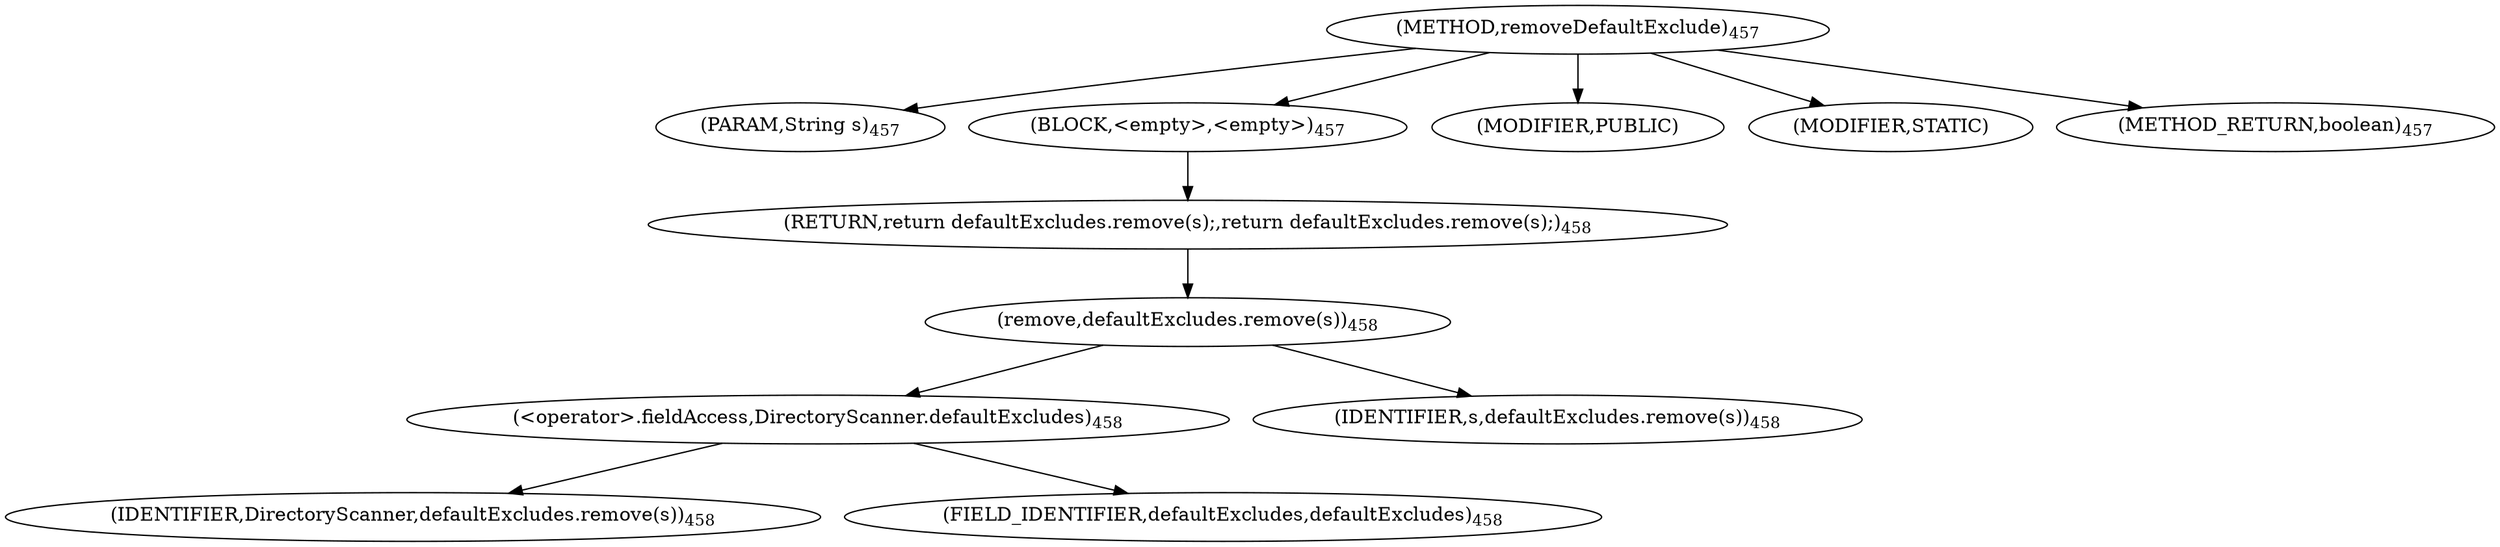 digraph "removeDefaultExclude" {  
"358" [label = <(METHOD,removeDefaultExclude)<SUB>457</SUB>> ]
"359" [label = <(PARAM,String s)<SUB>457</SUB>> ]
"360" [label = <(BLOCK,&lt;empty&gt;,&lt;empty&gt;)<SUB>457</SUB>> ]
"361" [label = <(RETURN,return defaultExcludes.remove(s);,return defaultExcludes.remove(s);)<SUB>458</SUB>> ]
"362" [label = <(remove,defaultExcludes.remove(s))<SUB>458</SUB>> ]
"363" [label = <(&lt;operator&gt;.fieldAccess,DirectoryScanner.defaultExcludes)<SUB>458</SUB>> ]
"364" [label = <(IDENTIFIER,DirectoryScanner,defaultExcludes.remove(s))<SUB>458</SUB>> ]
"365" [label = <(FIELD_IDENTIFIER,defaultExcludes,defaultExcludes)<SUB>458</SUB>> ]
"366" [label = <(IDENTIFIER,s,defaultExcludes.remove(s))<SUB>458</SUB>> ]
"367" [label = <(MODIFIER,PUBLIC)> ]
"368" [label = <(MODIFIER,STATIC)> ]
"369" [label = <(METHOD_RETURN,boolean)<SUB>457</SUB>> ]
  "358" -> "359" 
  "358" -> "360" 
  "358" -> "367" 
  "358" -> "368" 
  "358" -> "369" 
  "360" -> "361" 
  "361" -> "362" 
  "362" -> "363" 
  "362" -> "366" 
  "363" -> "364" 
  "363" -> "365" 
}
